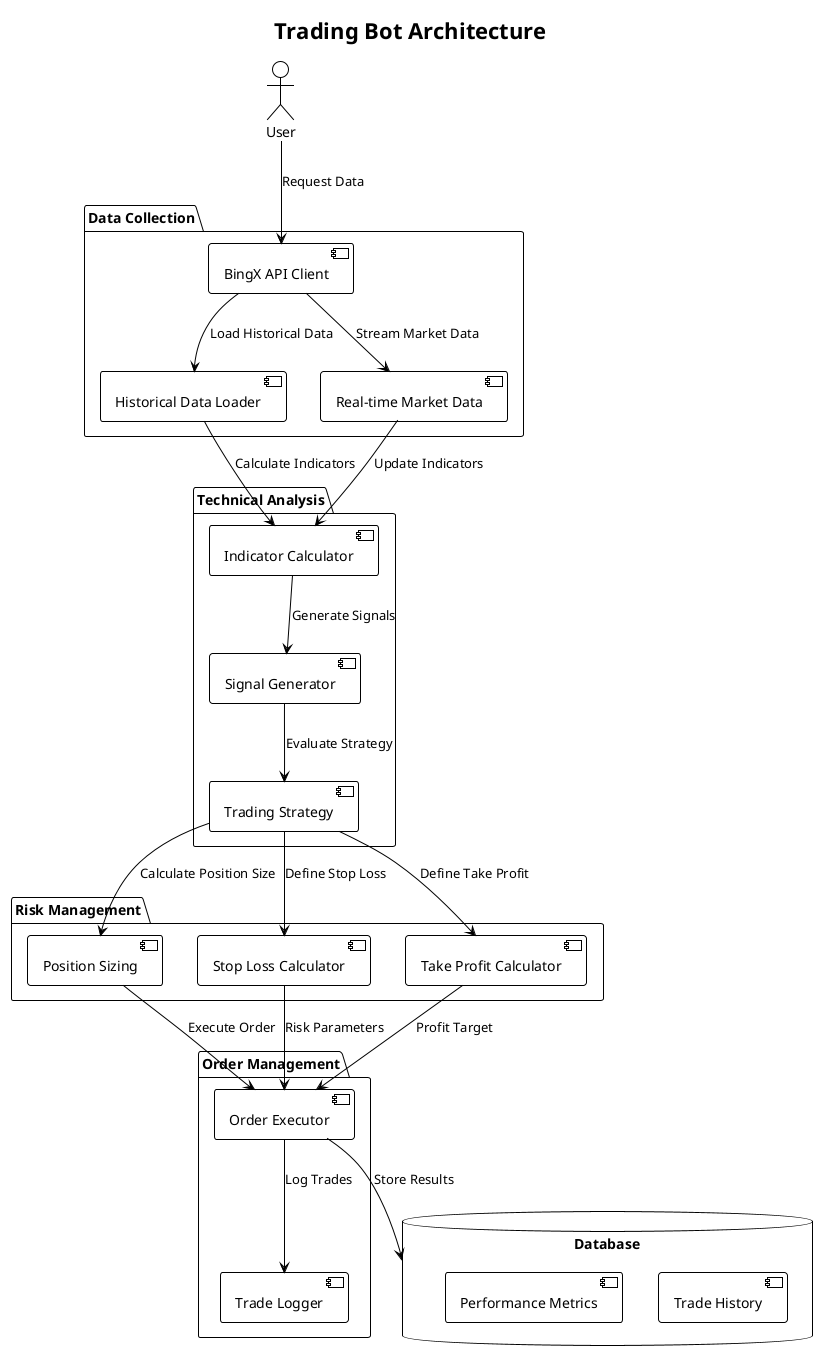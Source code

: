 @startuml
!theme plain
title Trading Bot Architecture

actor User

package "Data Collection" {
  [BingX API Client] as BAPI
  [Historical Data Loader] as HDL
  [Real-time Market Data] as RMD
}

package "Technical Analysis" {
  [Indicator Calculator] as IC
  [Signal Generator] as SG
  [Trading Strategy] as TS
}

package "Risk Management" {
  [Position Sizing] as PS
  [Stop Loss Calculator] as SLC
  [Take Profit Calculator] as TPC
}

package "Order Management" {
  [Order Executor] as OE
  [Trade Logger] as TL
}

database "Database" {
  [Trade History]
  [Performance Metrics]
}

User --> BAPI: Request Data
BAPI --> HDL: Load Historical Data
BAPI --> RMD: Stream Market Data

HDL --> IC: Calculate Indicators
RMD --> IC: Update Indicators
IC --> SG: Generate Signals
SG --> TS: Evaluate Strategy

TS --> PS: Calculate Position Size
TS --> SLC: Define Stop Loss
TS --> TPC: Define Take Profit

PS --> OE: Execute Order
SLC --> OE: Risk Parameters
TPC --> OE: Profit Target

OE --> TL: Log Trades
OE --> Database: Store Results

@enduml